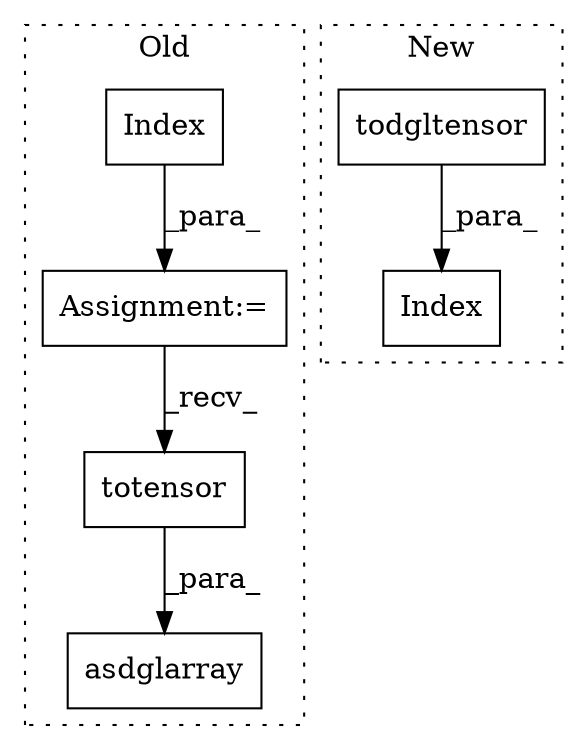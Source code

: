 digraph G {
subgraph cluster0 {
1 [label="Index" a="32" s="1658,1665" l="6,1" shape="box"];
3 [label="asdglarray" a="32" s="1710,1733" l="11,1" shape="box"];
4 [label="totensor" a="32" s="1723" l="10" shape="box"];
5 [label="Assignment:=" a="7" s="1651" l="1" shape="box"];
label = "Old";
style="dotted";
}
subgraph cluster1 {
2 [label="todgltensor" a="32" s="1629" l="13" shape="box"];
6 [label="Index" a="32" s="1661,1719" l="6,1" shape="box"];
label = "New";
style="dotted";
}
1 -> 5 [label="_para_"];
2 -> 6 [label="_para_"];
4 -> 3 [label="_para_"];
5 -> 4 [label="_recv_"];
}